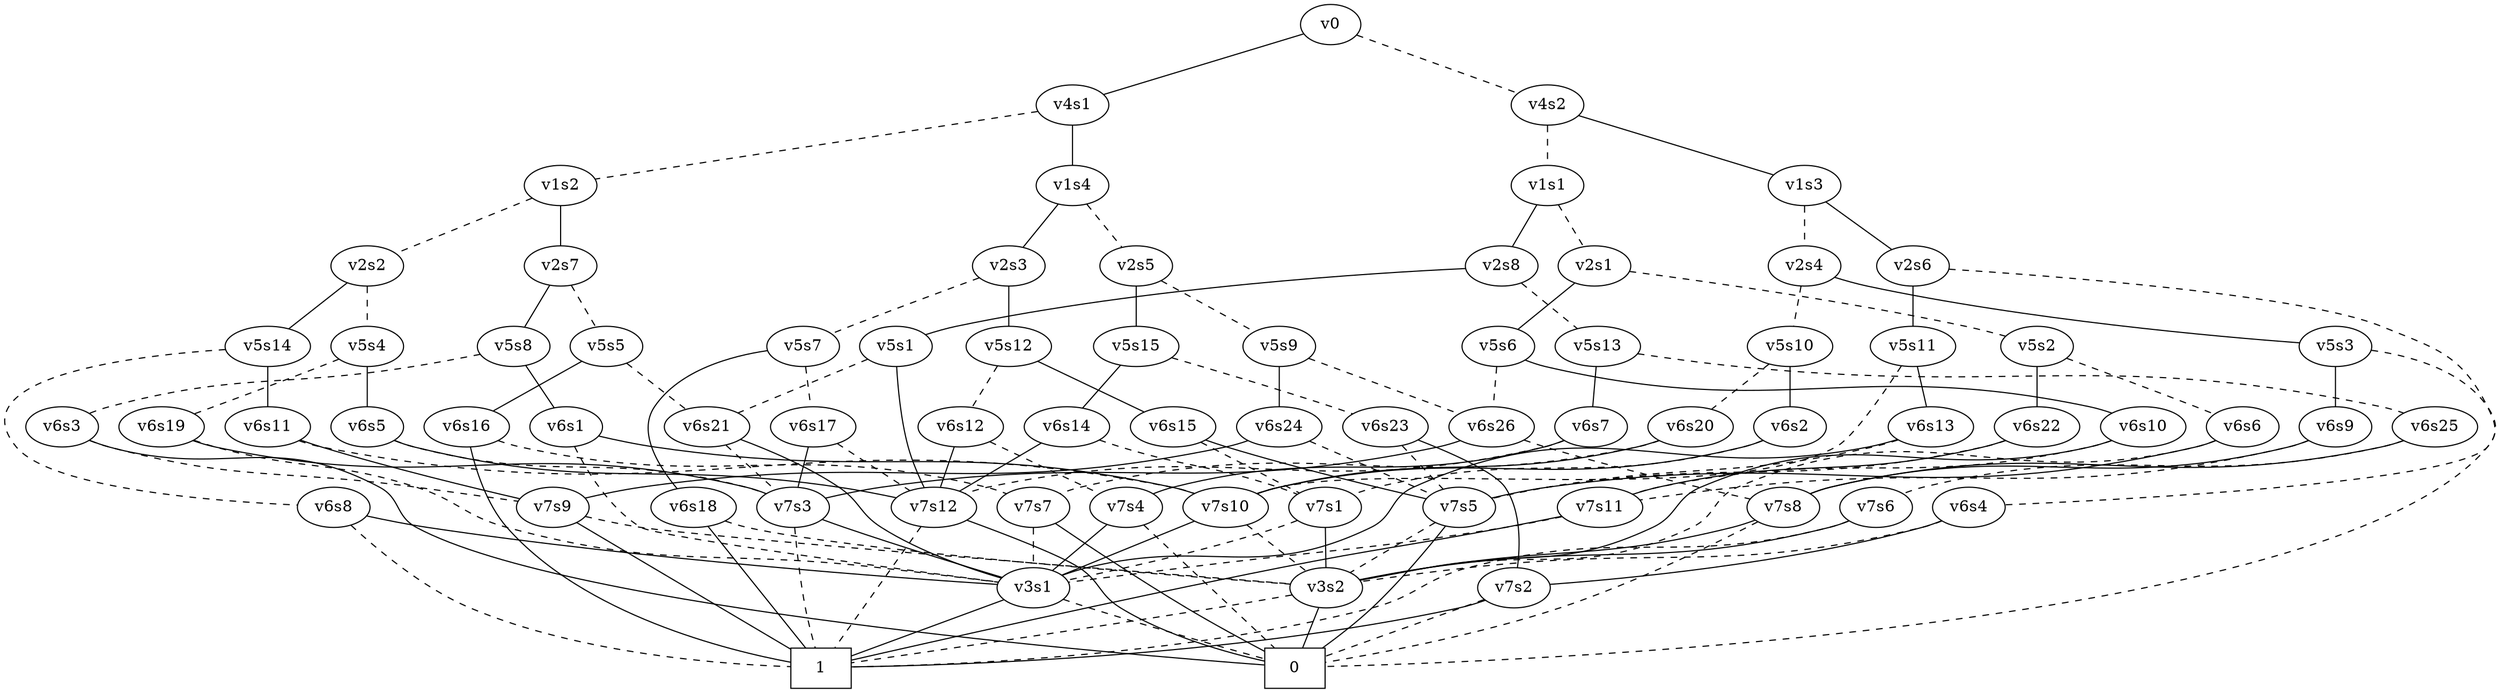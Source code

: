 graph BDD_Tree {
	 node1 [label="v0"];
	 node2 [label="v4s1"];
	 node1 -- node2 [style=solid];
	 node165 [label="v4s2"];
	 node1 -- node165 [style=dashed];
	 node3 [label="v1s4"];
	 node2 -- node3 [style=solid];
	 node88 [label="v1s2"];
	 node2 -- node88 [style=dashed];
	 node4 [label="v2s3"];
	 node3 -- node4 [style=solid];
	 node43 [label="v2s5"];
	 node3 -- node43 [style=dashed];
	 node5 [label="v5s12"];
	 node4 -- node5 [style=solid];
	 node28 [label="v5s7"];
	 node4 -- node28 [style=dashed];
	 node6 [label="v6s15"];
	 node5 -- node6 [style=solid];
	 node19 [label="v6s12"];
	 node5 -- node19 [style=dashed];
	 node306 [label="v7s5"];
	 node6 -- node306 [style=solid];
	 node215 [label="v7s1"];
	 node6 -- node215 [style=dashed];
	 node312 [label="0",shape=box];
	 node306 -- node312 [style=solid];
	 node311 [label="v3s2"];
	 node306 -- node311 [style=dashed];
	 node312 [label="0",shape=box];
	 node311 -- node312 [style=solid];
	 node313 [label="1",shape=box];
	 node311 -- node313 [style=dashed];
	 node311 [label="v3s2"];
	 node215 -- node311 [style=solid];
	 node297 [label="v3s1"];
	 node215 -- node297 [style=dashed];
	 node313 [label="1",shape=box];
	 node297 -- node313 [style=solid];
	 node312 [label="0",shape=box];
	 node297 -- node312 [style=dashed];
	 node257 [label="v7s12"];
	 node19 -- node257 [style=solid];
	 node252 [label="v7s4"];
	 node19 -- node252 [style=dashed];
	 node312 [label="0",shape=box];
	 node257 -- node312 [style=solid];
	 node313 [label="1",shape=box];
	 node257 -- node313 [style=dashed];
	 node297 [label="v3s1"];
	 node252 -- node297 [style=solid];
	 node312 [label="0",shape=box];
	 node252 -- node312 [style=dashed];
	 node29 [label="v6s18"];
	 node28 -- node29 [style=solid];
	 node34 [label="v6s17"];
	 node28 -- node34 [style=dashed];
	 node313 [label="1",shape=box];
	 node29 -- node313 [style=solid];
	 node311 [label="v3s2"];
	 node29 -- node311 [style=dashed];
	 node283 [label="v7s3"];
	 node34 -- node283 [style=solid];
	 node257 [label="v7s12"];
	 node34 -- node257 [style=dashed];
	 node297 [label="v3s1"];
	 node283 -- node297 [style=solid];
	 node313 [label="1",shape=box];
	 node283 -- node313 [style=dashed];
	 node44 [label="v5s15"];
	 node43 -- node44 [style=solid];
	 node65 [label="v5s9"];
	 node43 -- node65 [style=dashed];
	 node45 [label="v6s14"];
	 node44 -- node45 [style=solid];
	 node56 [label="v6s23"];
	 node44 -- node56 [style=dashed];
	 node257 [label="v7s12"];
	 node45 -- node257 [style=solid];
	 node215 [label="v7s1"];
	 node45 -- node215 [style=dashed];
	 node186 [label="v7s2"];
	 node56 -- node186 [style=solid];
	 node306 [label="v7s5"];
	 node56 -- node306 [style=dashed];
	 node313 [label="1",shape=box];
	 node186 -- node313 [style=solid];
	 node312 [label="0",shape=box];
	 node186 -- node312 [style=dashed];
	 node66 [label="v6s24"];
	 node65 -- node66 [style=solid];
	 node282 [label="v6s26"];
	 node65 -- node282 [style=dashed];
	 node129 [label="v7s9"];
	 node66 -- node129 [style=solid];
	 node306 [label="v7s5"];
	 node66 -- node306 [style=dashed];
	 node313 [label="1",shape=box];
	 node129 -- node313 [style=solid];
	 node311 [label="v3s2"];
	 node129 -- node311 [style=dashed];
	 node283 [label="v7s3"];
	 node282 -- node283 [style=solid];
	 node288 [label="v7s8"];
	 node282 -- node288 [style=dashed];
	 node311 [label="v3s2"];
	 node288 -- node311 [style=solid];
	 node312 [label="0",shape=box];
	 node288 -- node312 [style=dashed];
	 node89 [label="v2s7"];
	 node88 -- node89 [style=solid];
	 node126 [label="v2s2"];
	 node88 -- node126 [style=dashed];
	 node90 [label="v5s8"];
	 node89 -- node90 [style=solid];
	 node109 [label="v5s5"];
	 node89 -- node109 [style=dashed];
	 node91 [label="v6s1"];
	 node90 -- node91 [style=solid];
	 node102 [label="v6s3"];
	 node90 -- node102 [style=dashed];
	 node223 [label="v7s10"];
	 node91 -- node223 [style=solid];
	 node297 [label="v3s1"];
	 node91 -- node297 [style=dashed];
	 node297 [label="v3s1"];
	 node223 -- node297 [style=solid];
	 node311 [label="v3s2"];
	 node223 -- node311 [style=dashed];
	 node312 [label="0",shape=box];
	 node102 -- node312 [style=solid];
	 node129 [label="v7s9"];
	 node102 -- node129 [style=dashed];
	 node110 [label="v6s16"];
	 node109 -- node110 [style=solid];
	 node241 [label="v6s21"];
	 node109 -- node241 [style=dashed];
	 node313 [label="1",shape=box];
	 node110 -- node313 [style=solid];
	 node230 [label="v7s7"];
	 node110 -- node230 [style=dashed];
	 node312 [label="0",shape=box];
	 node230 -- node312 [style=solid];
	 node297 [label="v3s1"];
	 node230 -- node297 [style=dashed];
	 node297 [label="v3s1"];
	 node241 -- node297 [style=solid];
	 node283 [label="v7s3"];
	 node241 -- node283 [style=dashed];
	 node127 [label="v5s14"];
	 node126 -- node127 [style=solid];
	 node146 [label="v5s4"];
	 node126 -- node146 [style=dashed];
	 node128 [label="v6s11"];
	 node127 -- node128 [style=solid];
	 node141 [label="v6s8"];
	 node127 -- node141 [style=dashed];
	 node129 [label="v7s9"];
	 node128 -- node129 [style=solid];
	 node223 [label="v7s10"];
	 node128 -- node223 [style=dashed];
	 node297 [label="v3s1"];
	 node141 -- node297 [style=solid];
	 node313 [label="1",shape=box];
	 node141 -- node313 [style=dashed];
	 node147 [label="v6s5"];
	 node146 -- node147 [style=solid];
	 node156 [label="v6s19"];
	 node146 -- node156 [style=dashed];
	 node257 [label="v7s12"];
	 node147 -- node257 [style=solid];
	 node283 [label="v7s3"];
	 node147 -- node283 [style=dashed];
	 node283 [label="v7s3"];
	 node156 -- node283 [style=solid];
	 node297 [label="v3s1"];
	 node156 -- node297 [style=dashed];
	 node166 [label="v1s3"];
	 node165 -- node166 [style=solid];
	 node235 [label="v1s1"];
	 node165 -- node235 [style=dashed];
	 node167 [label="v2s6"];
	 node166 -- node167 [style=solid];
	 node192 [label="v2s4"];
	 node166 -- node192 [style=dashed];
	 node168 [label="v5s11"];
	 node167 -- node168 [style=solid];
	 node185 [label="v6s4"];
	 node167 -- node185 [style=dashed];
	 node169 [label="v6s13"];
	 node168 -- node169 [style=solid];
	 node223 [label="v7s10"];
	 node168 -- node223 [style=dashed];
	 node297 [label="v3s1"];
	 node169 -- node297 [style=solid];
	 node306 [label="v7s5"];
	 node169 -- node306 [style=dashed];
	 node186 [label="v7s2"];
	 node185 -- node186 [style=solid];
	 node311 [label="v3s2"];
	 node185 -- node311 [style=dashed];
	 node193 [label="v5s3"];
	 node192 -- node193 [style=solid];
	 node206 [label="v5s10"];
	 node192 -- node206 [style=dashed];
	 node194 [label="v6s9"];
	 node193 -- node194 [style=solid];
	 node312 [label="0",shape=box];
	 node193 -- node312 [style=dashed];
	 node288 [label="v7s8"];
	 node194 -- node288 [style=solid];
	 node295 [label="v7s11"];
	 node194 -- node295 [style=dashed];
	 node313 [label="1",shape=box];
	 node295 -- node313 [style=solid];
	 node297 [label="v3s1"];
	 node295 -- node297 [style=dashed];
	 node207 [label="v6s2"];
	 node206 -- node207 [style=solid];
	 node222 [label="v6s20"];
	 node206 -- node222 [style=dashed];
	 node223 [label="v7s10"];
	 node207 -- node223 [style=solid];
	 node215 [label="v7s1"];
	 node207 -- node215 [style=dashed];
	 node223 [label="v7s10"];
	 node222 -- node223 [style=solid];
	 node230 [label="v7s7"];
	 node222 -- node230 [style=dashed];
	 node236 [label="v2s8"];
	 node235 -- node236 [style=solid];
	 node271 [label="v2s1"];
	 node235 -- node271 [style=dashed];
	 node237 [label="v5s1"];
	 node236 -- node237 [style=solid];
	 node250 [label="v5s13"];
	 node236 -- node250 [style=dashed];
	 node257 [label="v7s12"];
	 node237 -- node257 [style=solid];
	 node241 [label="v6s21"];
	 node237 -- node241 [style=dashed];
	 node251 [label="v6s7"];
	 node250 -- node251 [style=solid];
	 node260 [label="v6s25"];
	 node250 -- node260 [style=dashed];
	 node252 [label="v7s4"];
	 node251 -- node252 [style=solid];
	 node257 [label="v7s12"];
	 node251 -- node257 [style=dashed];
	 node288 [label="v7s8"];
	 node260 -- node288 [style=solid];
	 node266 [label="v7s6"];
	 node260 -- node266 [style=dashed];
	 node311 [label="v3s2"];
	 node266 -- node311 [style=solid];
	 node313 [label="1",shape=box];
	 node266 -- node313 [style=dashed];
	 node272 [label="v5s6"];
	 node271 -- node272 [style=solid];
	 node293 [label="v5s2"];
	 node271 -- node293 [style=dashed];
	 node273 [label="v6s10"];
	 node272 -- node273 [style=solid];
	 node282 [label="v6s26"];
	 node272 -- node282 [style=dashed];
	 node311 [label="v3s2"];
	 node273 -- node311 [style=solid];
	 node295 [label="v7s11"];
	 node273 -- node295 [style=dashed];
	 node294 [label="v6s22"];
	 node293 -- node294 [style=solid];
	 node305 [label="v6s6"];
	 node293 -- node305 [style=dashed];
	 node295 [label="v7s11"];
	 node294 -- node295 [style=solid];
	 node306 [label="v7s5"];
	 node294 -- node306 [style=dashed];
	 node306 [label="v7s5"];
	 node305 -- node306 [style=solid];
	 node311 [label="v3s2"];
	 node305 -- node311 [style=dashed];
}
